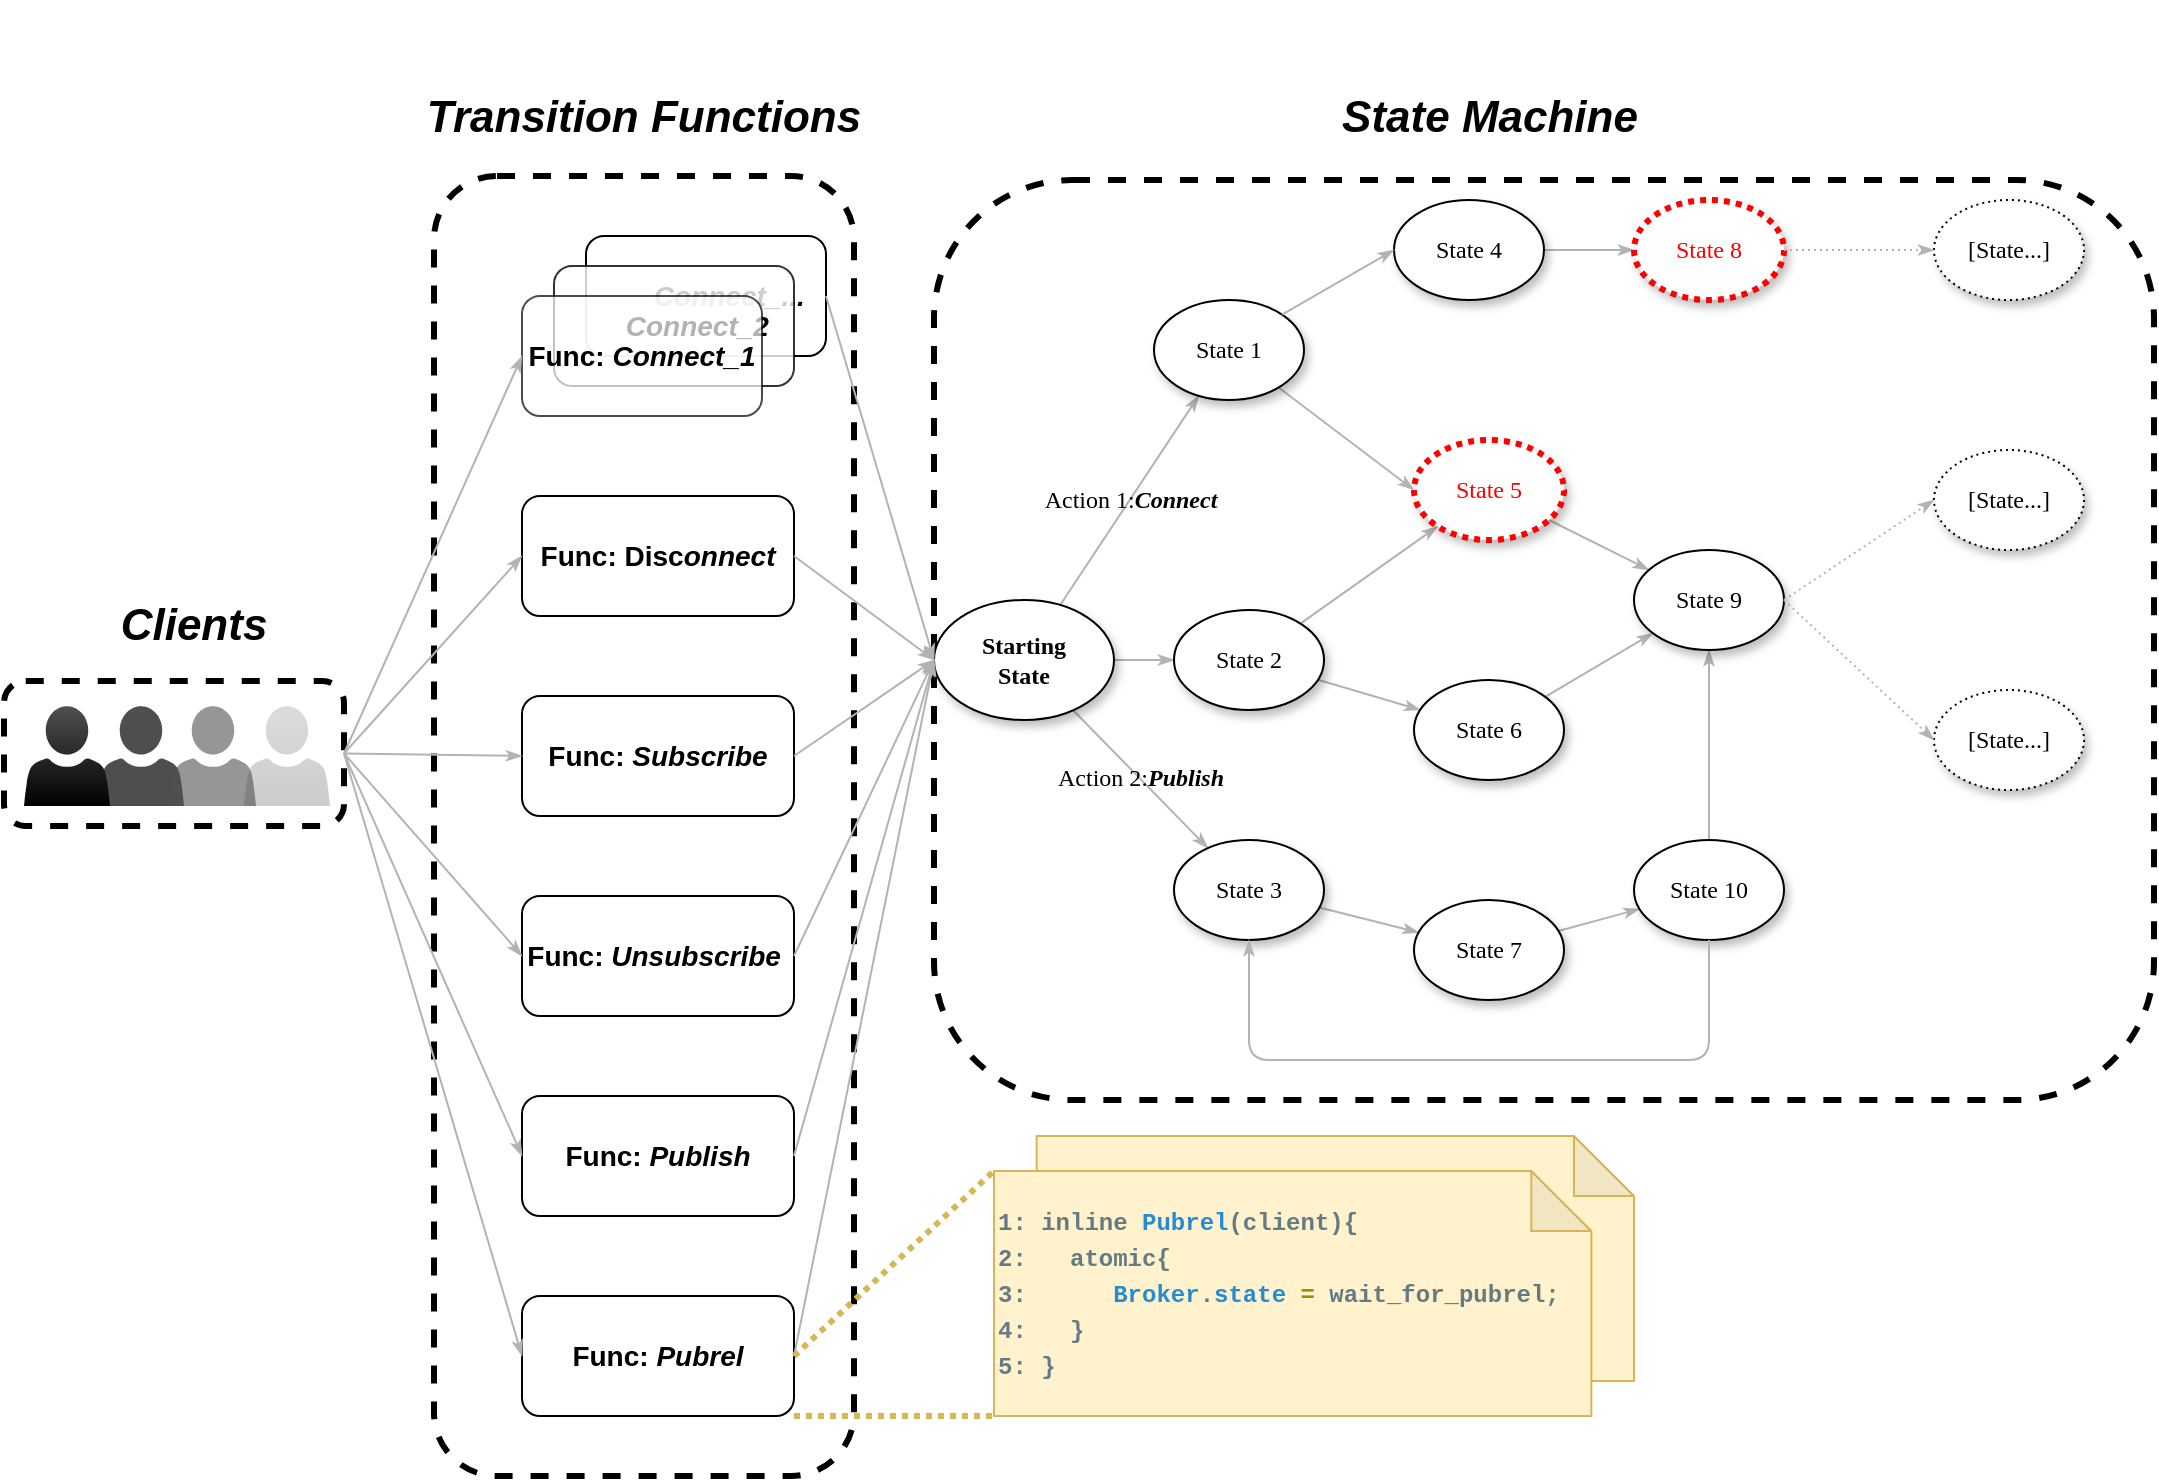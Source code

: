 <mxfile version="21.7.1" type="github" pages="2">
  <diagram name="Page-1" id="42789a77-a242-8287-6e28-9cd8cfd52e62">
    <mxGraphModel dx="2126" dy="1510" grid="1" gridSize="10" guides="1" tooltips="1" connect="1" arrows="1" fold="1" page="1" pageScale="1" pageWidth="1100" pageHeight="850" background="none" math="0" shadow="0">
      <root>
        <mxCell id="0" />
        <mxCell id="1" parent="0" />
        <mxCell id="5yp0IVQzEzsZSfgx40zR-7" value="" style="rounded=1;whiteSpace=wrap;html=1;dashed=1;strokeWidth=3;" parent="1" vertex="1">
          <mxGeometry x="120" y="30" width="210" height="650" as="geometry" />
        </mxCell>
        <mxCell id="Ygh0pSW_p-VZ_udlIR_--34" value="" style="rounded=1;whiteSpace=wrap;html=1;dashed=1;strokeWidth=3;" parent="1" vertex="1">
          <mxGeometry x="370" y="32" width="610" height="460" as="geometry" />
        </mxCell>
        <mxCell id="xETN83zMiKG2h7DDWfaS-4" value="Func: Disc&lt;i&gt;onnect&lt;/i&gt;" style="rounded=1;whiteSpace=wrap;html=1;fontStyle=1;fontSize=14;" parent="1" vertex="1">
          <mxGeometry x="164" y="190" width="136" height="60" as="geometry" />
        </mxCell>
        <mxCell id="xETN83zMiKG2h7DDWfaS-5" value="Func:&amp;nbsp;&lt;i&gt;Subscribe&lt;/i&gt;" style="rounded=1;whiteSpace=wrap;html=1;fontStyle=1;fontSize=14;" parent="1" vertex="1">
          <mxGeometry x="164" y="290" width="136" height="60" as="geometry" />
        </mxCell>
        <mxCell id="xETN83zMiKG2h7DDWfaS-6" value="Func:&amp;nbsp;&lt;i&gt;Unsubscribe&amp;nbsp;&lt;/i&gt;" style="rounded=1;whiteSpace=wrap;html=1;fontStyle=1;fontSize=14;" parent="1" vertex="1">
          <mxGeometry x="164" y="390" width="136" height="60" as="geometry" />
        </mxCell>
        <mxCell id="xETN83zMiKG2h7DDWfaS-7" value="Func: &lt;i&gt;Publish&lt;/i&gt;" style="rounded=1;whiteSpace=wrap;html=1;fontStyle=1;fontSize=14;" parent="1" vertex="1">
          <mxGeometry x="164" y="490" width="136" height="60" as="geometry" />
        </mxCell>
        <mxCell id="xETN83zMiKG2h7DDWfaS-8" value="Func:&amp;nbsp;&lt;i&gt;Pubrel&lt;/i&gt;" style="rounded=1;whiteSpace=wrap;html=1;fontStyle=1;fontSize=14;" parent="1" vertex="1">
          <mxGeometry x="164" y="590" width="136" height="60" as="geometry" />
        </mxCell>
        <mxCell id="xETN83zMiKG2h7DDWfaS-12" value="&lt;b style=&quot;font-size: 22px;&quot;&gt;&lt;font style=&quot;font-size: 22px;&quot;&gt;Clients&lt;/font&gt;&lt;/b&gt;" style="text;strokeColor=none;align=center;fillColor=none;html=1;verticalAlign=middle;whiteSpace=wrap;rounded=0;aspect=fixed;fontSize=22;fontStyle=2" parent="1" vertex="1">
          <mxGeometry x="-30" y="240" width="60" height="30" as="geometry" />
        </mxCell>
        <mxCell id="xETN83zMiKG2h7DDWfaS-16" value="" style="group" parent="1" vertex="1" connectable="0">
          <mxGeometry x="-85" y="295" width="170" height="70" as="geometry" />
        </mxCell>
        <mxCell id="xETN83zMiKG2h7DDWfaS-15" value="" style="rounded=1;whiteSpace=wrap;html=1;dashed=1;strokeWidth=3;" parent="xETN83zMiKG2h7DDWfaS-16" vertex="1">
          <mxGeometry x="-10" y="-12.5" width="170" height="72.5" as="geometry" />
        </mxCell>
        <mxCell id="xETN83zMiKG2h7DDWfaS-11" value="" style="sketch=0;pointerEvents=1;shadow=0;dashed=0;html=1;strokeColor=none;labelPosition=center;verticalLabelPosition=bottom;verticalAlign=top;align=center;fillColor=#505050;shape=mxgraph.mscae.intune.account_portal;opacity=20;gradientColor=default;" parent="xETN83zMiKG2h7DDWfaS-16" vertex="1">
          <mxGeometry x="110" width="43" height="50" as="geometry" />
        </mxCell>
        <mxCell id="xETN83zMiKG2h7DDWfaS-3" value="" style="sketch=0;pointerEvents=1;shadow=0;dashed=0;html=1;strokeColor=none;labelPosition=center;verticalLabelPosition=bottom;verticalAlign=top;align=center;fillColor=#030303;shape=mxgraph.mscae.intune.account_portal;opacity=70;gradientColor=none;" parent="xETN83zMiKG2h7DDWfaS-16" vertex="1">
          <mxGeometry x="37" width="43" height="50" as="geometry" />
        </mxCell>
        <mxCell id="xETN83zMiKG2h7DDWfaS-2" value="" style="sketch=0;pointerEvents=1;shadow=0;dashed=0;html=1;strokeColor=none;labelPosition=center;verticalLabelPosition=bottom;verticalAlign=top;align=center;fillColor=#505050;shape=mxgraph.mscae.intune.account_portal;gradientColor=default;" parent="xETN83zMiKG2h7DDWfaS-16" vertex="1">
          <mxGeometry width="43" height="50" as="geometry" />
        </mxCell>
        <mxCell id="xETN83zMiKG2h7DDWfaS-10" value="" style="sketch=0;pointerEvents=1;shadow=0;dashed=0;html=1;strokeColor=none;labelPosition=center;verticalLabelPosition=bottom;verticalAlign=top;align=center;fillColor=#505050;shape=mxgraph.mscae.intune.account_portal;opacity=60;gradientColor=none;" parent="xETN83zMiKG2h7DDWfaS-16" vertex="1">
          <mxGeometry x="73" width="43" height="50" as="geometry" />
        </mxCell>
        <mxCell id="xETN83zMiKG2h7DDWfaS-24" value="" style="group;fontStyle=1;fontSize=14;" parent="1" vertex="1" connectable="0">
          <mxGeometry x="164" y="60" width="152" height="90" as="geometry" />
        </mxCell>
        <mxCell id="xETN83zMiKG2h7DDWfaS-20" value="&lt;i&gt;&amp;nbsp; &amp;nbsp; &amp;nbsp; Connect_...&lt;/i&gt;" style="rounded=1;whiteSpace=wrap;html=1;fontStyle=1;fontSize=14;" parent="xETN83zMiKG2h7DDWfaS-24" vertex="1">
          <mxGeometry x="32" width="120" height="60" as="geometry" />
        </mxCell>
        <mxCell id="xETN83zMiKG2h7DDWfaS-19" value="&lt;i&gt;&amp;nbsp; &amp;nbsp; &amp;nbsp; Connect_2&lt;/i&gt;" style="rounded=1;whiteSpace=wrap;html=1;opacity=80;fontStyle=1;fontSize=14;" parent="xETN83zMiKG2h7DDWfaS-24" vertex="1">
          <mxGeometry x="16" y="15" width="120" height="60" as="geometry" />
        </mxCell>
        <mxCell id="xETN83zMiKG2h7DDWfaS-1" value="Func: &lt;i&gt;Connect_1&lt;/i&gt;" style="rounded=1;whiteSpace=wrap;html=1;opacity=70;fontStyle=1;fontSize=14;" parent="xETN83zMiKG2h7DDWfaS-24" vertex="1">
          <mxGeometry y="30" width="120" height="60" as="geometry" />
        </mxCell>
        <mxCell id="Qss3d2yj_IPICVlPv0A1-1" value="" style="edgeStyle=none;rounded=1;html=1;labelBackgroundColor=none;startArrow=none;startFill=0;startSize=5;endArrow=classicThin;endFill=1;endSize=5;jettySize=auto;orthogonalLoop=1;strokeColor=#B3B3B3;strokeWidth=1;fontFamily=Verdana;fontSize=12;exitX=1;exitY=0.5;exitDx=0;exitDy=0;entryX=0;entryY=0.5;entryDx=0;entryDy=0;" parent="1" source="xETN83zMiKG2h7DDWfaS-15" target="xETN83zMiKG2h7DDWfaS-1" edge="1">
          <mxGeometry relative="1" as="geometry">
            <mxPoint x="73" y="434" as="sourcePoint" />
            <mxPoint x="-105" y="510" as="targetPoint" />
          </mxGeometry>
        </mxCell>
        <mxCell id="Qss3d2yj_IPICVlPv0A1-2" value="" style="edgeStyle=none;rounded=1;html=1;labelBackgroundColor=none;startArrow=none;startFill=0;startSize=5;endArrow=classicThin;endFill=1;endSize=5;jettySize=auto;orthogonalLoop=1;strokeColor=#B3B3B3;strokeWidth=1;fontFamily=Verdana;fontSize=12;entryX=0;entryY=0.5;entryDx=0;entryDy=0;exitX=1;exitY=0.5;exitDx=0;exitDy=0;" parent="1" source="xETN83zMiKG2h7DDWfaS-15" target="xETN83zMiKG2h7DDWfaS-4" edge="1">
          <mxGeometry relative="1" as="geometry">
            <mxPoint x="10" y="320" as="sourcePoint" />
            <mxPoint x="174" y="130" as="targetPoint" />
          </mxGeometry>
        </mxCell>
        <mxCell id="Qss3d2yj_IPICVlPv0A1-3" value="" style="edgeStyle=none;rounded=1;html=1;labelBackgroundColor=none;startArrow=none;startFill=0;startSize=5;endArrow=classicThin;endFill=1;endSize=5;jettySize=auto;orthogonalLoop=1;strokeColor=#B3B3B3;strokeWidth=1;fontFamily=Verdana;fontSize=12;entryX=0;entryY=0.5;entryDx=0;entryDy=0;exitX=1;exitY=0.5;exitDx=0;exitDy=0;" parent="1" source="xETN83zMiKG2h7DDWfaS-15" target="xETN83zMiKG2h7DDWfaS-5" edge="1">
          <mxGeometry relative="1" as="geometry">
            <mxPoint x="10" y="320" as="sourcePoint" />
            <mxPoint x="174" y="230" as="targetPoint" />
          </mxGeometry>
        </mxCell>
        <mxCell id="Qss3d2yj_IPICVlPv0A1-4" value="" style="edgeStyle=none;rounded=1;html=1;labelBackgroundColor=none;startArrow=none;startFill=0;startSize=5;endArrow=classicThin;endFill=1;endSize=5;jettySize=auto;orthogonalLoop=1;strokeColor=#B3B3B3;strokeWidth=1;fontFamily=Verdana;fontSize=12;entryX=0;entryY=0.5;entryDx=0;entryDy=0;exitX=1;exitY=0.5;exitDx=0;exitDy=0;" parent="1" source="xETN83zMiKG2h7DDWfaS-15" target="xETN83zMiKG2h7DDWfaS-6" edge="1">
          <mxGeometry relative="1" as="geometry">
            <mxPoint y="320" as="sourcePoint" />
            <mxPoint x="174" y="330" as="targetPoint" />
          </mxGeometry>
        </mxCell>
        <mxCell id="Qss3d2yj_IPICVlPv0A1-5" value="" style="edgeStyle=none;rounded=1;html=1;labelBackgroundColor=none;startArrow=none;startFill=0;startSize=5;endArrow=classicThin;endFill=1;endSize=5;jettySize=auto;orthogonalLoop=1;strokeColor=#B3B3B3;strokeWidth=1;fontFamily=Verdana;fontSize=12;entryX=0;entryY=0.5;entryDx=0;entryDy=0;exitX=1;exitY=0.5;exitDx=0;exitDy=0;" parent="1" source="xETN83zMiKG2h7DDWfaS-15" target="xETN83zMiKG2h7DDWfaS-7" edge="1">
          <mxGeometry relative="1" as="geometry">
            <mxPoint x="20" y="330" as="sourcePoint" />
            <mxPoint x="174" y="430" as="targetPoint" />
          </mxGeometry>
        </mxCell>
        <mxCell id="Qss3d2yj_IPICVlPv0A1-6" value="" style="edgeStyle=none;rounded=1;html=1;labelBackgroundColor=none;startArrow=none;startFill=0;startSize=5;endArrow=classicThin;endFill=1;endSize=5;jettySize=auto;orthogonalLoop=1;strokeColor=#B3B3B3;strokeWidth=1;fontFamily=Verdana;fontSize=12;entryX=0;entryY=0.5;entryDx=0;entryDy=0;exitX=1;exitY=0.5;exitDx=0;exitDy=0;" parent="1" source="xETN83zMiKG2h7DDWfaS-15" target="xETN83zMiKG2h7DDWfaS-8" edge="1">
          <mxGeometry relative="1" as="geometry">
            <mxPoint y="320" as="sourcePoint" />
            <mxPoint x="174" y="530" as="targetPoint" />
          </mxGeometry>
        </mxCell>
        <mxCell id="Ygh0pSW_p-VZ_udlIR_--1" style="edgeStyle=none;rounded=1;html=1;labelBackgroundColor=none;startArrow=none;startFill=0;startSize=5;endArrow=classicThin;endFill=1;endSize=5;jettySize=auto;orthogonalLoop=1;strokeColor=#B3B3B3;strokeWidth=1;fontFamily=Verdana;fontSize=12" parent="1" source="Ygh0pSW_p-VZ_udlIR_--4" target="Ygh0pSW_p-VZ_udlIR_--7" edge="1">
          <mxGeometry relative="1" as="geometry" />
        </mxCell>
        <mxCell id="Ygh0pSW_p-VZ_udlIR_--2" value="Action 1:&lt;b&gt;&lt;i&gt;Connect&lt;/i&gt;&lt;/b&gt;" style="edgeStyle=none;rounded=1;html=1;labelBackgroundColor=none;startArrow=none;startFill=0;startSize=5;endArrow=classicThin;endFill=1;endSize=5;jettySize=auto;orthogonalLoop=1;strokeColor=#B3B3B3;strokeWidth=1;fontFamily=Verdana;fontSize=12" parent="1" source="Ygh0pSW_p-VZ_udlIR_--4" target="Ygh0pSW_p-VZ_udlIR_--20" edge="1">
          <mxGeometry x="0.004" relative="1" as="geometry">
            <mxPoint as="offset" />
          </mxGeometry>
        </mxCell>
        <mxCell id="Ygh0pSW_p-VZ_udlIR_--3" value="Action 2:&lt;b&gt;&lt;i&gt;Publish&lt;/i&gt;&lt;/b&gt;" style="edgeStyle=none;rounded=1;html=1;labelBackgroundColor=none;startArrow=none;startFill=0;startSize=5;endArrow=classicThin;endFill=1;endSize=5;jettySize=auto;orthogonalLoop=1;strokeColor=#B3B3B3;strokeWidth=1;fontFamily=Verdana;fontSize=12" parent="1" source="Ygh0pSW_p-VZ_udlIR_--4" target="Ygh0pSW_p-VZ_udlIR_--9" edge="1">
          <mxGeometry relative="1" as="geometry" />
        </mxCell>
        <mxCell id="Ygh0pSW_p-VZ_udlIR_--4" value="&lt;b&gt;Starting&lt;br&gt;State&lt;/b&gt;" style="ellipse;whiteSpace=wrap;html=1;rounded=0;shadow=1;comic=0;labelBackgroundColor=none;strokeWidth=1;fontFamily=Verdana;fontSize=12;align=center;" parent="1" vertex="1">
          <mxGeometry x="370" y="242" width="90" height="60" as="geometry" />
        </mxCell>
        <mxCell id="Ygh0pSW_p-VZ_udlIR_--5" value="" style="edgeStyle=none;rounded=1;html=1;labelBackgroundColor=none;startArrow=none;startFill=0;startSize=5;endArrow=classicThin;endFill=1;endSize=5;jettySize=auto;orthogonalLoop=1;strokeColor=#B3B3B3;strokeWidth=1;fontFamily=Verdana;fontSize=12" parent="1" source="Ygh0pSW_p-VZ_udlIR_--7" target="Ygh0pSW_p-VZ_udlIR_--17" edge="1">
          <mxGeometry relative="1" as="geometry" />
        </mxCell>
        <mxCell id="Ygh0pSW_p-VZ_udlIR_--6" value="" style="edgeStyle=none;rounded=1;html=1;labelBackgroundColor=none;startArrow=none;startFill=0;startSize=5;endArrow=classicThin;endFill=1;endSize=5;jettySize=auto;orthogonalLoop=1;strokeColor=#B3B3B3;strokeWidth=1;fontFamily=Verdana;fontSize=12" parent="1" source="Ygh0pSW_p-VZ_udlIR_--7" target="Ygh0pSW_p-VZ_udlIR_--15" edge="1">
          <mxGeometry relative="1" as="geometry" />
        </mxCell>
        <mxCell id="Ygh0pSW_p-VZ_udlIR_--7" value="&lt;span&gt;State 2&lt;/span&gt;" style="ellipse;whiteSpace=wrap;html=1;rounded=0;shadow=1;comic=0;labelBackgroundColor=none;strokeWidth=1;fontFamily=Verdana;fontSize=12;align=center;" parent="1" vertex="1">
          <mxGeometry x="490" y="247" width="75" height="50" as="geometry" />
        </mxCell>
        <mxCell id="Ygh0pSW_p-VZ_udlIR_--8" value="" style="edgeStyle=none;rounded=1;html=1;labelBackgroundColor=none;startArrow=none;startFill=0;startSize=5;endArrow=classicThin;endFill=1;endSize=5;jettySize=auto;orthogonalLoop=1;strokeColor=#B3B3B3;strokeWidth=1;fontFamily=Verdana;fontSize=12" parent="1" source="Ygh0pSW_p-VZ_udlIR_--9" target="Ygh0pSW_p-VZ_udlIR_--11" edge="1">
          <mxGeometry relative="1" as="geometry" />
        </mxCell>
        <mxCell id="Ygh0pSW_p-VZ_udlIR_--9" value="&lt;span&gt;State 3&lt;/span&gt;" style="ellipse;whiteSpace=wrap;html=1;rounded=0;shadow=1;comic=0;labelBackgroundColor=none;strokeWidth=1;fontFamily=Verdana;fontSize=12;align=center;" parent="1" vertex="1">
          <mxGeometry x="490" y="362" width="75" height="50" as="geometry" />
        </mxCell>
        <mxCell id="Ygh0pSW_p-VZ_udlIR_--10" value="" style="edgeStyle=none;rounded=1;html=1;labelBackgroundColor=none;startArrow=none;startFill=0;startSize=5;endArrow=classicThin;endFill=1;endSize=5;jettySize=auto;orthogonalLoop=1;strokeColor=#B3B3B3;strokeWidth=1;fontFamily=Verdana;fontSize=12" parent="1" source="Ygh0pSW_p-VZ_udlIR_--11" target="Ygh0pSW_p-VZ_udlIR_--13" edge="1">
          <mxGeometry relative="1" as="geometry" />
        </mxCell>
        <mxCell id="Ygh0pSW_p-VZ_udlIR_--11" value="&lt;span&gt;State 7&lt;/span&gt;" style="ellipse;whiteSpace=wrap;html=1;rounded=0;shadow=1;comic=0;labelBackgroundColor=none;strokeWidth=1;fontFamily=Verdana;fontSize=12;align=center;" parent="1" vertex="1">
          <mxGeometry x="610" y="392" width="75" height="50" as="geometry" />
        </mxCell>
        <mxCell id="Ygh0pSW_p-VZ_udlIR_--12" value="" style="edgeStyle=none;rounded=1;html=1;labelBackgroundColor=none;startArrow=none;startFill=0;startSize=5;endArrow=classicThin;endFill=1;endSize=5;jettySize=auto;orthogonalLoop=1;strokeColor=#B3B3B3;strokeWidth=1;fontFamily=Verdana;fontSize=12" parent="1" source="Ygh0pSW_p-VZ_udlIR_--13" target="Ygh0pSW_p-VZ_udlIR_--18" edge="1">
          <mxGeometry relative="1" as="geometry" />
        </mxCell>
        <mxCell id="Ygh0pSW_p-VZ_udlIR_--13" value="&lt;span&gt;State 10&lt;/span&gt;" style="ellipse;whiteSpace=wrap;html=1;rounded=0;shadow=1;comic=0;labelBackgroundColor=none;strokeWidth=1;fontFamily=Verdana;fontSize=12;align=center;" parent="1" vertex="1">
          <mxGeometry x="720" y="362" width="75" height="50" as="geometry" />
        </mxCell>
        <mxCell id="Ygh0pSW_p-VZ_udlIR_--14" value="" style="edgeStyle=none;rounded=1;html=1;labelBackgroundColor=none;startArrow=none;startFill=0;startSize=5;endArrow=classicThin;endFill=1;endSize=5;jettySize=auto;orthogonalLoop=1;strokeColor=#B3B3B3;strokeWidth=1;fontFamily=Verdana;fontSize=12" parent="1" source="Ygh0pSW_p-VZ_udlIR_--15" target="Ygh0pSW_p-VZ_udlIR_--18" edge="1">
          <mxGeometry relative="1" as="geometry" />
        </mxCell>
        <mxCell id="Ygh0pSW_p-VZ_udlIR_--15" value="&lt;span&gt;State 6&lt;/span&gt;" style="ellipse;whiteSpace=wrap;html=1;rounded=0;shadow=1;comic=0;labelBackgroundColor=none;strokeWidth=1;fontFamily=Verdana;fontSize=12;align=center;" parent="1" vertex="1">
          <mxGeometry x="610" y="282" width="75" height="50" as="geometry" />
        </mxCell>
        <mxCell id="Ygh0pSW_p-VZ_udlIR_--16" value="" style="edgeStyle=none;rounded=1;html=1;labelBackgroundColor=none;startArrow=none;startFill=0;startSize=5;endArrow=classicThin;endFill=1;endSize=5;jettySize=auto;orthogonalLoop=1;strokeColor=#B3B3B3;strokeWidth=1;fontFamily=Verdana;fontSize=12" parent="1" source="Ygh0pSW_p-VZ_udlIR_--17" target="Ygh0pSW_p-VZ_udlIR_--18" edge="1">
          <mxGeometry relative="1" as="geometry" />
        </mxCell>
        <mxCell id="Ygh0pSW_p-VZ_udlIR_--17" value="&lt;span&gt;&lt;font color=&quot;#ff0000&quot;&gt;State 5&lt;/font&gt;&lt;/span&gt;" style="ellipse;whiteSpace=wrap;html=1;rounded=0;shadow=1;comic=0;labelBackgroundColor=none;strokeWidth=3;fontFamily=Verdana;fontSize=12;align=center;dashed=1;dashPattern=1 1;strokeColor=#FF0000;" parent="1" vertex="1">
          <mxGeometry x="610" y="162" width="75" height="50" as="geometry" />
        </mxCell>
        <mxCell id="Ygh0pSW_p-VZ_udlIR_--18" value="State 9" style="ellipse;whiteSpace=wrap;html=1;rounded=0;shadow=1;comic=0;labelBackgroundColor=none;strokeWidth=1;fontFamily=Verdana;fontSize=12;align=center;" parent="1" vertex="1">
          <mxGeometry x="720" y="217" width="75" height="50" as="geometry" />
        </mxCell>
        <mxCell id="Ygh0pSW_p-VZ_udlIR_--19" value="" style="edgeStyle=none;rounded=1;html=1;labelBackgroundColor=none;startArrow=none;startFill=0;startSize=5;endArrow=classicThin;endFill=1;endSize=5;jettySize=auto;orthogonalLoop=1;strokeColor=#B3B3B3;strokeWidth=1;fontFamily=Verdana;fontSize=12;entryX=0;entryY=0.5;entryDx=0;entryDy=0;" parent="1" source="Ygh0pSW_p-VZ_udlIR_--20" target="Ygh0pSW_p-VZ_udlIR_--17" edge="1">
          <mxGeometry relative="1" as="geometry" />
        </mxCell>
        <mxCell id="Ygh0pSW_p-VZ_udlIR_--20" value="State 1" style="ellipse;whiteSpace=wrap;html=1;rounded=0;shadow=1;comic=0;labelBackgroundColor=none;strokeWidth=1;fontFamily=Verdana;fontSize=12;align=center;" parent="1" vertex="1">
          <mxGeometry x="480" y="92" width="75" height="50" as="geometry" />
        </mxCell>
        <mxCell id="Ygh0pSW_p-VZ_udlIR_--21" value="" style="edgeStyle=none;rounded=1;html=1;labelBackgroundColor=none;startArrow=none;startFill=0;startSize=5;endArrow=classicThin;endFill=1;endSize=5;jettySize=auto;orthogonalLoop=1;strokeColor=#B3B3B3;strokeWidth=1;fontFamily=Verdana;fontSize=12" parent="1" source="Ygh0pSW_p-VZ_udlIR_--22" target="Ygh0pSW_p-VZ_udlIR_--23" edge="1">
          <mxGeometry relative="1" as="geometry" />
        </mxCell>
        <mxCell id="Ygh0pSW_p-VZ_udlIR_--22" value="&lt;span&gt;State 4&lt;/span&gt;" style="ellipse;whiteSpace=wrap;html=1;rounded=0;shadow=1;comic=0;labelBackgroundColor=none;strokeWidth=1;fontFamily=Verdana;fontSize=12;align=center;" parent="1" vertex="1">
          <mxGeometry x="600" y="42" width="75" height="50" as="geometry" />
        </mxCell>
        <mxCell id="Ygh0pSW_p-VZ_udlIR_--23" value="&lt;span&gt;&lt;font color=&quot;#ff0000&quot;&gt;State 8&lt;/font&gt;&lt;/span&gt;" style="ellipse;whiteSpace=wrap;html=1;rounded=0;shadow=1;comic=0;labelBackgroundColor=none;strokeWidth=3;fontFamily=Verdana;fontSize=12;align=center;dashed=1;dashPattern=1 1;strokeColor=#FF0000;" parent="1" vertex="1">
          <mxGeometry x="720" y="42" width="75" height="50" as="geometry" />
        </mxCell>
        <mxCell id="Ygh0pSW_p-VZ_udlIR_--24" value="" style="edgeStyle=none;rounded=1;html=1;labelBackgroundColor=none;startArrow=none;startFill=0;startSize=5;endArrow=classicThin;endFill=1;endSize=5;jettySize=auto;orthogonalLoop=1;strokeColor=#B3B3B3;strokeWidth=1;fontFamily=Verdana;fontSize=12;entryX=0;entryY=0.5;entryDx=0;entryDy=0;exitX=1;exitY=0;exitDx=0;exitDy=0;" parent="1" source="Ygh0pSW_p-VZ_udlIR_--20" target="Ygh0pSW_p-VZ_udlIR_--22" edge="1">
          <mxGeometry relative="1" as="geometry">
            <mxPoint x="588" y="181" as="sourcePoint" />
            <mxPoint x="690" y="227" as="targetPoint" />
          </mxGeometry>
        </mxCell>
        <mxCell id="Ygh0pSW_p-VZ_udlIR_--26" value="&lt;span&gt;[State...]&lt;/span&gt;" style="ellipse;whiteSpace=wrap;html=1;rounded=0;shadow=1;comic=0;labelBackgroundColor=none;strokeWidth=1;fontFamily=Verdana;fontSize=12;align=center;dashed=1;dashPattern=1 2;" parent="1" vertex="1">
          <mxGeometry x="870" y="42" width="75" height="50" as="geometry" />
        </mxCell>
        <mxCell id="Ygh0pSW_p-VZ_udlIR_--27" value="" style="edgeStyle=none;rounded=1;html=1;labelBackgroundColor=none;startArrow=none;startFill=0;startSize=5;endArrow=classicThin;endFill=1;endSize=5;jettySize=auto;orthogonalLoop=1;strokeColor=#B3B3B3;strokeWidth=1;fontFamily=Verdana;fontSize=12;exitX=1;exitY=0.5;exitDx=0;exitDy=0;entryX=0;entryY=0.5;entryDx=0;entryDy=0;dashed=1;dashPattern=1 2;" parent="1" source="Ygh0pSW_p-VZ_udlIR_--23" target="Ygh0pSW_p-VZ_udlIR_--26" edge="1">
          <mxGeometry relative="1" as="geometry">
            <mxPoint x="765" y="97" as="sourcePoint" />
            <mxPoint x="840" y="97" as="targetPoint" />
          </mxGeometry>
        </mxCell>
        <mxCell id="Ygh0pSW_p-VZ_udlIR_--28" value="" style="edgeStyle=none;rounded=1;html=1;labelBackgroundColor=none;startArrow=none;startFill=0;startSize=5;endArrow=classicThin;endFill=1;endSize=5;jettySize=auto;orthogonalLoop=1;strokeColor=#B3B3B3;strokeWidth=1;fontFamily=Verdana;fontSize=14;exitX=1;exitY=0.5;exitDx=0;exitDy=0;entryX=0;entryY=0.5;entryDx=0;entryDy=0;" parent="1" source="xETN83zMiKG2h7DDWfaS-20" target="Ygh0pSW_p-VZ_udlIR_--4" edge="1">
          <mxGeometry relative="1" as="geometry">
            <mxPoint x="20" y="329" as="sourcePoint" />
            <mxPoint x="174" y="130" as="targetPoint" />
          </mxGeometry>
        </mxCell>
        <mxCell id="Ygh0pSW_p-VZ_udlIR_--29" value="" style="edgeStyle=none;rounded=1;html=1;labelBackgroundColor=none;startArrow=none;startFill=0;startSize=5;endArrow=classicThin;endFill=1;endSize=5;jettySize=auto;orthogonalLoop=1;strokeColor=#B3B3B3;strokeWidth=1;fontFamily=Verdana;fontSize=14;entryX=0;entryY=0.5;entryDx=0;entryDy=0;exitX=1;exitY=0.5;exitDx=0;exitDy=0;" parent="1" source="xETN83zMiKG2h7DDWfaS-4" target="Ygh0pSW_p-VZ_udlIR_--4" edge="1">
          <mxGeometry relative="1" as="geometry">
            <mxPoint x="20" y="330" as="sourcePoint" />
            <mxPoint x="174" y="230" as="targetPoint" />
          </mxGeometry>
        </mxCell>
        <mxCell id="Ygh0pSW_p-VZ_udlIR_--30" value="" style="edgeStyle=none;rounded=1;html=1;labelBackgroundColor=none;startArrow=none;startFill=0;startSize=5;endArrow=classicThin;endFill=1;endSize=5;jettySize=auto;orthogonalLoop=1;strokeColor=#B3B3B3;strokeWidth=1;fontFamily=Verdana;fontSize=14;exitX=1;exitY=0.5;exitDx=0;exitDy=0;entryX=0;entryY=0.5;entryDx=0;entryDy=0;" parent="1" source="xETN83zMiKG2h7DDWfaS-5" target="Ygh0pSW_p-VZ_udlIR_--4" edge="1">
          <mxGeometry relative="1" as="geometry">
            <mxPoint x="294" y="230" as="sourcePoint" />
            <mxPoint x="380" y="360" as="targetPoint" />
          </mxGeometry>
        </mxCell>
        <mxCell id="Ygh0pSW_p-VZ_udlIR_--31" value="" style="edgeStyle=none;rounded=1;html=1;labelBackgroundColor=none;startArrow=none;startFill=0;startSize=5;endArrow=classicThin;endFill=1;endSize=5;jettySize=auto;orthogonalLoop=1;strokeColor=#B3B3B3;strokeWidth=1;fontFamily=Verdana;fontSize=14;exitX=1;exitY=0.5;exitDx=0;exitDy=0;entryX=0;entryY=0.5;entryDx=0;entryDy=0;" parent="1" source="xETN83zMiKG2h7DDWfaS-6" target="Ygh0pSW_p-VZ_udlIR_--4" edge="1">
          <mxGeometry relative="1" as="geometry">
            <mxPoint x="294" y="330" as="sourcePoint" />
            <mxPoint x="380" y="360" as="targetPoint" />
          </mxGeometry>
        </mxCell>
        <mxCell id="Ygh0pSW_p-VZ_udlIR_--32" value="" style="edgeStyle=none;rounded=1;html=1;labelBackgroundColor=none;startArrow=none;startFill=0;startSize=5;endArrow=classicThin;endFill=1;endSize=5;jettySize=auto;orthogonalLoop=1;strokeColor=#B3B3B3;strokeWidth=1;fontFamily=Verdana;fontSize=14;exitX=1;exitY=0.5;exitDx=0;exitDy=0;entryX=0;entryY=0.5;entryDx=0;entryDy=0;" parent="1" source="xETN83zMiKG2h7DDWfaS-7" target="Ygh0pSW_p-VZ_udlIR_--4" edge="1">
          <mxGeometry relative="1" as="geometry">
            <mxPoint x="304" y="340" as="sourcePoint" />
            <mxPoint x="400" y="380" as="targetPoint" />
          </mxGeometry>
        </mxCell>
        <mxCell id="Ygh0pSW_p-VZ_udlIR_--33" value="" style="edgeStyle=none;rounded=1;html=1;labelBackgroundColor=none;startArrow=none;startFill=0;startSize=5;endArrow=classicThin;endFill=1;endSize=5;jettySize=auto;orthogonalLoop=1;strokeColor=#B3B3B3;strokeWidth=1;fontFamily=Verdana;fontSize=14;exitX=1;exitY=0.5;exitDx=0;exitDy=0;entryX=0;entryY=0.5;entryDx=0;entryDy=0;" parent="1" source="xETN83zMiKG2h7DDWfaS-8" target="Ygh0pSW_p-VZ_udlIR_--4" edge="1">
          <mxGeometry relative="1" as="geometry">
            <mxPoint x="314" y="350" as="sourcePoint" />
            <mxPoint x="410" y="390" as="targetPoint" />
          </mxGeometry>
        </mxCell>
        <mxCell id="5yp0IVQzEzsZSfgx40zR-2" value="" style="edgeStyle=orthogonalEdgeStyle;rounded=1;html=1;labelBackgroundColor=none;startArrow=none;startFill=0;startSize=5;endArrow=classicThin;endFill=1;endSize=5;jettySize=auto;orthogonalLoop=1;strokeColor=#B3B3B3;strokeWidth=1;fontFamily=Verdana;fontSize=12;exitX=0.5;exitY=1;exitDx=0;exitDy=0;entryX=0.5;entryY=1;entryDx=0;entryDy=0;" parent="1" source="Ygh0pSW_p-VZ_udlIR_--13" target="Ygh0pSW_p-VZ_udlIR_--9" edge="1">
          <mxGeometry relative="1" as="geometry">
            <mxPoint x="695" y="424" as="sourcePoint" />
            <mxPoint x="840" y="410" as="targetPoint" />
            <Array as="points">
              <mxPoint x="758" y="472" />
              <mxPoint x="528" y="472" />
            </Array>
          </mxGeometry>
        </mxCell>
        <mxCell id="5yp0IVQzEzsZSfgx40zR-3" value="&lt;span&gt;[State...]&lt;/span&gt;" style="ellipse;whiteSpace=wrap;html=1;rounded=0;shadow=1;comic=0;labelBackgroundColor=none;strokeWidth=1;fontFamily=Verdana;fontSize=12;align=center;dashed=1;dashPattern=1 2;" parent="1" vertex="1">
          <mxGeometry x="870" y="167" width="75" height="50" as="geometry" />
        </mxCell>
        <mxCell id="5yp0IVQzEzsZSfgx40zR-4" value="" style="edgeStyle=none;rounded=1;html=1;labelBackgroundColor=none;startArrow=none;startFill=0;startSize=5;endArrow=classicThin;endFill=1;endSize=5;jettySize=auto;orthogonalLoop=1;strokeColor=#B3B3B3;strokeWidth=1;fontFamily=Verdana;fontSize=12;exitX=1;exitY=0.5;exitDx=0;exitDy=0;entryX=0;entryY=0.5;entryDx=0;entryDy=0;dashed=1;dashPattern=1 2;" parent="1" source="Ygh0pSW_p-VZ_udlIR_--18" target="5yp0IVQzEzsZSfgx40zR-3" edge="1">
          <mxGeometry relative="1" as="geometry">
            <mxPoint x="795" y="192" as="sourcePoint" />
            <mxPoint x="840" y="222" as="targetPoint" />
          </mxGeometry>
        </mxCell>
        <mxCell id="5yp0IVQzEzsZSfgx40zR-5" value="&lt;span&gt;[State...]&lt;/span&gt;" style="ellipse;whiteSpace=wrap;html=1;rounded=0;shadow=1;comic=0;labelBackgroundColor=none;strokeWidth=1;fontFamily=Verdana;fontSize=12;align=center;dashed=1;dashPattern=1 2;" parent="1" vertex="1">
          <mxGeometry x="870" y="287" width="75" height="50" as="geometry" />
        </mxCell>
        <mxCell id="5yp0IVQzEzsZSfgx40zR-6" value="" style="edgeStyle=none;rounded=1;html=1;labelBackgroundColor=none;startArrow=none;startFill=0;startSize=5;endArrow=classicThin;endFill=1;endSize=5;jettySize=auto;orthogonalLoop=1;strokeColor=#B3B3B3;strokeWidth=1;fontFamily=Verdana;fontSize=12;exitX=1;exitY=0.5;exitDx=0;exitDy=0;entryX=0;entryY=0.5;entryDx=0;entryDy=0;dashed=1;dashPattern=1 2;" parent="1" source="Ygh0pSW_p-VZ_udlIR_--18" target="5yp0IVQzEzsZSfgx40zR-5" edge="1">
          <mxGeometry relative="1" as="geometry">
            <mxPoint x="795" y="362" as="sourcePoint" />
            <mxPoint x="840" y="342" as="targetPoint" />
          </mxGeometry>
        </mxCell>
        <mxCell id="5yp0IVQzEzsZSfgx40zR-10" value="&lt;b style=&quot;font-size: 22px;&quot;&gt;&lt;font style=&quot;font-size: 22px;&quot;&gt;&lt;i&gt;Transition Functions&lt;/i&gt;&lt;/font&gt;&lt;/b&gt;" style="text;strokeColor=none;align=center;fillColor=none;html=1;verticalAlign=middle;whiteSpace=wrap;rounded=0;aspect=fixed;fontSize=22;" parent="1" vertex="1">
          <mxGeometry x="107" y="-58" width="236" height="118" as="geometry" />
        </mxCell>
        <mxCell id="5yp0IVQzEzsZSfgx40zR-11" value="&lt;b&gt;&lt;i&gt;State Machine&lt;/i&gt;&lt;/b&gt;" style="text;strokeColor=none;align=center;fillColor=none;html=1;verticalAlign=middle;whiteSpace=wrap;rounded=0;aspect=fixed;fontSize=22;" parent="1" vertex="1">
          <mxGeometry x="529.5" y="-58" width="236" height="118" as="geometry" />
        </mxCell>
        <mxCell id="OioYx7xJbFki167juboQ-1" value="" style="group" vertex="1" connectable="0" parent="1">
          <mxGeometry x="400" y="510" width="320" height="140" as="geometry" />
        </mxCell>
        <mxCell id="UeKCj93NM6-tvWRiMEXb-7" value="" style="shape=note;whiteSpace=wrap;html=1;backgroundOutline=1;darkOpacity=0.05;fillColor=#fff2cc;strokeColor=#d6b656;" parent="OioYx7xJbFki167juboQ-1" vertex="1">
          <mxGeometry x="21.333" width="298.667" height="122.5" as="geometry" />
        </mxCell>
        <mxCell id="UeKCj93NM6-tvWRiMEXb-6" value="&lt;div style=&quot;font-family: Menlo, Monaco, &amp;quot;Courier New&amp;quot;, monospace; font-weight: bold; line-height: 18px;&quot;&gt;&lt;div style=&quot;color: rgb(101, 123, 131);&quot;&gt;1: inline &lt;span style=&quot;color: rgb(38, 139, 210);&quot;&gt;Pubrel&lt;/span&gt;(client){&lt;/div&gt;&lt;div style=&quot;color: rgb(101, 123, 131);&quot;&gt;&lt;span style=&quot;background-color: initial;&quot;&gt;2:&amp;nbsp; &amp;nbsp;atomic{&lt;/span&gt;&lt;/div&gt;&lt;div style=&quot;&quot;&gt;&lt;span style=&quot;background-color: initial;&quot;&gt;&lt;font color=&quot;#657b83&quot;&gt;3:&lt;span style=&quot;white-space: pre;&quot;&gt;&#x9;&lt;/span&gt;&lt;/font&gt;&lt;/span&gt;&lt;span style=&quot;color: rgb(38, 139, 210); background-color: initial;&quot;&gt;Broker&lt;/span&gt;&lt;span style=&quot;color: rgb(101, 123, 131); background-color: initial;&quot;&gt;.&lt;/span&gt;&lt;span style=&quot;color: rgb(38, 139, 210); background-color: initial;&quot;&gt;state&lt;/span&gt;&lt;span style=&quot;color: rgb(101, 123, 131); background-color: initial;&quot;&gt; &lt;/span&gt;&lt;span style=&quot;color: rgb(133, 153, 0); background-color: initial;&quot;&gt;=&amp;nbsp;&lt;/span&gt;&lt;span style=&quot;color: rgb(101, 123, 131); background-color: initial;&quot;&gt;wait_for_pubrel;&lt;/span&gt;&lt;/div&gt;&lt;div style=&quot;&quot;&gt;&lt;span style=&quot;color: rgb(101, 123, 131); background-color: initial;&quot;&gt;4:&amp;nbsp; &amp;nbsp;}&lt;/span&gt;&lt;/div&gt;&lt;/div&gt;&lt;div style=&quot;color: rgb(101, 123, 131); font-family: Menlo, Monaco, &amp;quot;Courier New&amp;quot;, monospace; font-weight: bold; line-height: 18px;&quot;&gt;&lt;div style=&quot;&quot;&gt;5: }&lt;/div&gt;&lt;/div&gt;" style="shape=note;whiteSpace=wrap;html=1;backgroundOutline=1;darkOpacity=0.05;align=left;fillColor=#fff2cc;strokeColor=#d6b656;" parent="OioYx7xJbFki167juboQ-1" vertex="1">
          <mxGeometry y="17.5" width="298.667" height="122.5" as="geometry" />
        </mxCell>
        <mxCell id="OioYx7xJbFki167juboQ-3" value="" style="endArrow=none;dashed=1;html=1;dashPattern=1 1;strokeWidth=3;rounded=0;exitX=1;exitY=0.5;exitDx=0;exitDy=0;entryX=0;entryY=0;entryDx=0;entryDy=0;entryPerimeter=0;fillColor=#fff2cc;strokeColor=#d6b656;" edge="1" parent="1" source="xETN83zMiKG2h7DDWfaS-8" target="UeKCj93NM6-tvWRiMEXb-6">
          <mxGeometry width="50" height="50" relative="1" as="geometry">
            <mxPoint x="260" y="750" as="sourcePoint" />
            <mxPoint x="310" y="700" as="targetPoint" />
          </mxGeometry>
        </mxCell>
        <mxCell id="OioYx7xJbFki167juboQ-4" value="" style="endArrow=none;dashed=1;html=1;dashPattern=1 1;strokeWidth=3;rounded=0;exitX=1;exitY=1;exitDx=0;exitDy=0;entryX=0;entryY=1;entryDx=0;entryDy=0;entryPerimeter=0;fillColor=#fff2cc;strokeColor=#d6b656;" edge="1" parent="1" source="xETN83zMiKG2h7DDWfaS-8" target="UeKCj93NM6-tvWRiMEXb-6">
          <mxGeometry width="50" height="50" relative="1" as="geometry">
            <mxPoint x="310" y="600" as="sourcePoint" />
            <mxPoint x="410" y="540" as="targetPoint" />
          </mxGeometry>
        </mxCell>
      </root>
    </mxGraphModel>
  </diagram>
  <diagram id="ekmFHJIHzI56vrUZEfoB" name="第 2 页">
    <mxGraphModel dx="1026" dy="660" grid="1" gridSize="10" guides="1" tooltips="1" connect="1" arrows="1" fold="1" page="1" pageScale="1" pageWidth="827" pageHeight="1169" math="0" shadow="0">
      <root>
        <mxCell id="0" />
        <mxCell id="1" parent="0" />
        <mxCell id="NohN5JwslAsjM7FVGsKz-1" style="edgeStyle=none;rounded=1;html=1;labelBackgroundColor=none;startArrow=none;startFill=0;startSize=5;endArrow=classicThin;endFill=1;endSize=5;jettySize=auto;orthogonalLoop=1;strokeColor=#B3B3B3;strokeWidth=1;fontFamily=Verdana;fontSize=12" edge="1" parent="1" target="NohN5JwslAsjM7FVGsKz-6">
          <mxGeometry relative="1" as="geometry">
            <mxPoint x="460" y="272" as="sourcePoint" />
          </mxGeometry>
        </mxCell>
        <mxCell id="NohN5JwslAsjM7FVGsKz-2" value="Action 1:&lt;b&gt;&lt;i&gt;Connect&lt;/i&gt;&lt;/b&gt;" style="edgeStyle=none;rounded=1;html=1;labelBackgroundColor=none;startArrow=none;startFill=0;startSize=5;endArrow=classicThin;endFill=1;endSize=5;jettySize=auto;orthogonalLoop=1;strokeColor=#B3B3B3;strokeWidth=1;fontFamily=Verdana;fontSize=12" edge="1" parent="1" target="NohN5JwslAsjM7FVGsKz-19">
          <mxGeometry x="0.004" relative="1" as="geometry">
            <mxPoint as="offset" />
            <mxPoint x="433" y="245" as="sourcePoint" />
          </mxGeometry>
        </mxCell>
        <mxCell id="NohN5JwslAsjM7FVGsKz-3" value="Action 2:&lt;b&gt;&lt;i&gt;Publish&lt;/i&gt;&lt;/b&gt;" style="edgeStyle=none;rounded=1;html=1;labelBackgroundColor=none;startArrow=none;startFill=0;startSize=5;endArrow=classicThin;endFill=1;endSize=5;jettySize=auto;orthogonalLoop=1;strokeColor=#B3B3B3;strokeWidth=1;fontFamily=Verdana;fontSize=12" edge="1" parent="1" target="NohN5JwslAsjM7FVGsKz-8">
          <mxGeometry relative="1" as="geometry">
            <mxPoint x="440" y="297" as="sourcePoint" />
          </mxGeometry>
        </mxCell>
        <mxCell id="NohN5JwslAsjM7FVGsKz-4" value="" style="edgeStyle=none;rounded=1;html=1;labelBackgroundColor=none;startArrow=none;startFill=0;startSize=5;endArrow=classicThin;endFill=1;endSize=5;jettySize=auto;orthogonalLoop=1;strokeColor=#B3B3B3;strokeWidth=1;fontFamily=Verdana;fontSize=12" edge="1" parent="1" source="NohN5JwslAsjM7FVGsKz-6" target="NohN5JwslAsjM7FVGsKz-16">
          <mxGeometry relative="1" as="geometry" />
        </mxCell>
        <mxCell id="NohN5JwslAsjM7FVGsKz-5" value="" style="edgeStyle=none;rounded=1;html=1;labelBackgroundColor=none;startArrow=none;startFill=0;startSize=5;endArrow=classicThin;endFill=1;endSize=5;jettySize=auto;orthogonalLoop=1;strokeColor=#B3B3B3;strokeWidth=1;fontFamily=Verdana;fontSize=12" edge="1" parent="1" source="NohN5JwslAsjM7FVGsKz-6" target="NohN5JwslAsjM7FVGsKz-14">
          <mxGeometry relative="1" as="geometry" />
        </mxCell>
        <mxCell id="NohN5JwslAsjM7FVGsKz-6" value="&lt;span&gt;State 2&lt;/span&gt;" style="ellipse;whiteSpace=wrap;html=1;rounded=0;shadow=1;comic=0;labelBackgroundColor=none;strokeWidth=1;fontFamily=Verdana;fontSize=12;align=center;" vertex="1" parent="1">
          <mxGeometry x="490" y="247" width="75" height="50" as="geometry" />
        </mxCell>
        <mxCell id="NohN5JwslAsjM7FVGsKz-7" value="" style="edgeStyle=none;rounded=1;html=1;labelBackgroundColor=none;startArrow=none;startFill=0;startSize=5;endArrow=classicThin;endFill=1;endSize=5;jettySize=auto;orthogonalLoop=1;strokeColor=#B3B3B3;strokeWidth=1;fontFamily=Verdana;fontSize=12" edge="1" parent="1" source="NohN5JwslAsjM7FVGsKz-8" target="NohN5JwslAsjM7FVGsKz-10">
          <mxGeometry relative="1" as="geometry" />
        </mxCell>
        <mxCell id="NohN5JwslAsjM7FVGsKz-8" value="&lt;span&gt;State 3&lt;/span&gt;" style="ellipse;whiteSpace=wrap;html=1;rounded=0;shadow=1;comic=0;labelBackgroundColor=none;strokeWidth=1;fontFamily=Verdana;fontSize=12;align=center;" vertex="1" parent="1">
          <mxGeometry x="490" y="362" width="75" height="50" as="geometry" />
        </mxCell>
        <mxCell id="NohN5JwslAsjM7FVGsKz-9" value="" style="edgeStyle=none;rounded=1;html=1;labelBackgroundColor=none;startArrow=none;startFill=0;startSize=5;endArrow=classicThin;endFill=1;endSize=5;jettySize=auto;orthogonalLoop=1;strokeColor=#B3B3B3;strokeWidth=1;fontFamily=Verdana;fontSize=12" edge="1" parent="1" source="NohN5JwslAsjM7FVGsKz-10" target="NohN5JwslAsjM7FVGsKz-12">
          <mxGeometry relative="1" as="geometry" />
        </mxCell>
        <mxCell id="NohN5JwslAsjM7FVGsKz-10" value="&lt;span&gt;State 7&lt;/span&gt;" style="ellipse;whiteSpace=wrap;html=1;rounded=0;shadow=1;comic=0;labelBackgroundColor=none;strokeWidth=1;fontFamily=Verdana;fontSize=12;align=center;" vertex="1" parent="1">
          <mxGeometry x="610" y="392" width="75" height="50" as="geometry" />
        </mxCell>
        <mxCell id="NohN5JwslAsjM7FVGsKz-11" value="" style="edgeStyle=none;rounded=1;html=1;labelBackgroundColor=none;startArrow=none;startFill=0;startSize=5;endArrow=classicThin;endFill=1;endSize=5;jettySize=auto;orthogonalLoop=1;strokeColor=#B3B3B3;strokeWidth=1;fontFamily=Verdana;fontSize=12" edge="1" parent="1" source="NohN5JwslAsjM7FVGsKz-12" target="NohN5JwslAsjM7FVGsKz-17">
          <mxGeometry relative="1" as="geometry" />
        </mxCell>
        <mxCell id="NohN5JwslAsjM7FVGsKz-12" value="&lt;span&gt;State 10&lt;/span&gt;" style="ellipse;whiteSpace=wrap;html=1;rounded=0;shadow=1;comic=0;labelBackgroundColor=none;strokeWidth=1;fontFamily=Verdana;fontSize=12;align=center;" vertex="1" parent="1">
          <mxGeometry x="720" y="362" width="75" height="50" as="geometry" />
        </mxCell>
        <mxCell id="NohN5JwslAsjM7FVGsKz-13" value="" style="edgeStyle=none;rounded=1;html=1;labelBackgroundColor=none;startArrow=none;startFill=0;startSize=5;endArrow=classicThin;endFill=1;endSize=5;jettySize=auto;orthogonalLoop=1;strokeColor=#B3B3B3;strokeWidth=1;fontFamily=Verdana;fontSize=12" edge="1" parent="1" source="NohN5JwslAsjM7FVGsKz-14" target="NohN5JwslAsjM7FVGsKz-17">
          <mxGeometry relative="1" as="geometry" />
        </mxCell>
        <mxCell id="NohN5JwslAsjM7FVGsKz-14" value="&lt;span&gt;State 6&lt;/span&gt;" style="ellipse;whiteSpace=wrap;html=1;rounded=0;shadow=1;comic=0;labelBackgroundColor=none;strokeWidth=1;fontFamily=Verdana;fontSize=12;align=center;" vertex="1" parent="1">
          <mxGeometry x="610" y="282" width="75" height="50" as="geometry" />
        </mxCell>
        <mxCell id="NohN5JwslAsjM7FVGsKz-15" value="" style="edgeStyle=none;rounded=1;html=1;labelBackgroundColor=none;startArrow=none;startFill=0;startSize=5;endArrow=classicThin;endFill=1;endSize=5;jettySize=auto;orthogonalLoop=1;strokeColor=#B3B3B3;strokeWidth=1;fontFamily=Verdana;fontSize=12" edge="1" parent="1" source="NohN5JwslAsjM7FVGsKz-16" target="NohN5JwslAsjM7FVGsKz-17">
          <mxGeometry relative="1" as="geometry" />
        </mxCell>
        <mxCell id="NohN5JwslAsjM7FVGsKz-16" value="&lt;span&gt;&lt;font color=&quot;#ff0000&quot;&gt;State 5&lt;/font&gt;&lt;/span&gt;" style="ellipse;whiteSpace=wrap;html=1;rounded=0;shadow=1;comic=0;labelBackgroundColor=none;strokeWidth=3;fontFamily=Verdana;fontSize=12;align=center;dashed=1;dashPattern=1 1;strokeColor=#FF0000;" vertex="1" parent="1">
          <mxGeometry x="610" y="162" width="75" height="50" as="geometry" />
        </mxCell>
        <mxCell id="NohN5JwslAsjM7FVGsKz-17" value="State 9" style="ellipse;whiteSpace=wrap;html=1;rounded=0;shadow=1;comic=0;labelBackgroundColor=none;strokeWidth=1;fontFamily=Verdana;fontSize=12;align=center;" vertex="1" parent="1">
          <mxGeometry x="720" y="217" width="75" height="50" as="geometry" />
        </mxCell>
        <mxCell id="NohN5JwslAsjM7FVGsKz-18" value="" style="edgeStyle=none;rounded=1;html=1;labelBackgroundColor=none;startArrow=none;startFill=0;startSize=5;endArrow=classicThin;endFill=1;endSize=5;jettySize=auto;orthogonalLoop=1;strokeColor=#B3B3B3;strokeWidth=1;fontFamily=Verdana;fontSize=12;entryX=0;entryY=0.5;entryDx=0;entryDy=0;" edge="1" parent="1" source="NohN5JwslAsjM7FVGsKz-19" target="NohN5JwslAsjM7FVGsKz-16">
          <mxGeometry relative="1" as="geometry" />
        </mxCell>
        <mxCell id="NohN5JwslAsjM7FVGsKz-19" value="State 1" style="ellipse;whiteSpace=wrap;html=1;rounded=0;shadow=1;comic=0;labelBackgroundColor=none;strokeWidth=1;fontFamily=Verdana;fontSize=12;align=center;" vertex="1" parent="1">
          <mxGeometry x="480" y="92" width="75" height="50" as="geometry" />
        </mxCell>
        <mxCell id="NohN5JwslAsjM7FVGsKz-20" value="" style="edgeStyle=none;rounded=1;html=1;labelBackgroundColor=none;startArrow=none;startFill=0;startSize=5;endArrow=classicThin;endFill=1;endSize=5;jettySize=auto;orthogonalLoop=1;strokeColor=#B3B3B3;strokeWidth=1;fontFamily=Verdana;fontSize=12" edge="1" parent="1" source="NohN5JwslAsjM7FVGsKz-21" target="NohN5JwslAsjM7FVGsKz-22">
          <mxGeometry relative="1" as="geometry" />
        </mxCell>
        <mxCell id="NohN5JwslAsjM7FVGsKz-21" value="&lt;span&gt;State 4&lt;/span&gt;" style="ellipse;whiteSpace=wrap;html=1;rounded=0;shadow=1;comic=0;labelBackgroundColor=none;strokeWidth=1;fontFamily=Verdana;fontSize=12;align=center;" vertex="1" parent="1">
          <mxGeometry x="600" y="42" width="75" height="50" as="geometry" />
        </mxCell>
        <mxCell id="NohN5JwslAsjM7FVGsKz-22" value="&lt;span&gt;&lt;font color=&quot;#ff0000&quot;&gt;State 8&lt;/font&gt;&lt;/span&gt;" style="ellipse;whiteSpace=wrap;html=1;rounded=0;shadow=1;comic=0;labelBackgroundColor=none;strokeWidth=3;fontFamily=Verdana;fontSize=12;align=center;dashed=1;dashPattern=1 1;strokeColor=#FF0000;" vertex="1" parent="1">
          <mxGeometry x="720" y="42" width="75" height="50" as="geometry" />
        </mxCell>
        <mxCell id="NohN5JwslAsjM7FVGsKz-23" value="" style="edgeStyle=none;rounded=1;html=1;labelBackgroundColor=none;startArrow=none;startFill=0;startSize=5;endArrow=classicThin;endFill=1;endSize=5;jettySize=auto;orthogonalLoop=1;strokeColor=#B3B3B3;strokeWidth=1;fontFamily=Verdana;fontSize=12;entryX=0;entryY=0.5;entryDx=0;entryDy=0;exitX=1;exitY=0;exitDx=0;exitDy=0;" edge="1" parent="1" source="NohN5JwslAsjM7FVGsKz-19" target="NohN5JwslAsjM7FVGsKz-21">
          <mxGeometry relative="1" as="geometry">
            <mxPoint x="588" y="181" as="sourcePoint" />
            <mxPoint x="690" y="227" as="targetPoint" />
          </mxGeometry>
        </mxCell>
        <mxCell id="NohN5JwslAsjM7FVGsKz-24" value="&lt;span&gt;[State...]&lt;/span&gt;" style="ellipse;whiteSpace=wrap;html=1;rounded=0;shadow=1;comic=0;labelBackgroundColor=none;strokeWidth=1;fontFamily=Verdana;fontSize=12;align=center;dashed=1;dashPattern=1 2;" vertex="1" parent="1">
          <mxGeometry x="870" y="42" width="75" height="50" as="geometry" />
        </mxCell>
        <mxCell id="NohN5JwslAsjM7FVGsKz-25" value="" style="edgeStyle=none;rounded=1;html=1;labelBackgroundColor=none;startArrow=none;startFill=0;startSize=5;endArrow=classicThin;endFill=1;endSize=5;jettySize=auto;orthogonalLoop=1;strokeColor=#B3B3B3;strokeWidth=1;fontFamily=Verdana;fontSize=12;exitX=1;exitY=0.5;exitDx=0;exitDy=0;entryX=0;entryY=0.5;entryDx=0;entryDy=0;dashed=1;dashPattern=1 2;" edge="1" parent="1" source="NohN5JwslAsjM7FVGsKz-22" target="NohN5JwslAsjM7FVGsKz-24">
          <mxGeometry relative="1" as="geometry">
            <mxPoint x="765" y="97" as="sourcePoint" />
            <mxPoint x="840" y="97" as="targetPoint" />
          </mxGeometry>
        </mxCell>
        <mxCell id="NohN5JwslAsjM7FVGsKz-26" value="&lt;span&gt;[State...]&lt;/span&gt;" style="ellipse;whiteSpace=wrap;html=1;rounded=0;shadow=1;comic=0;labelBackgroundColor=none;strokeWidth=1;fontFamily=Verdana;fontSize=12;align=center;dashed=1;dashPattern=1 2;" vertex="1" parent="1">
          <mxGeometry x="870" y="167" width="75" height="50" as="geometry" />
        </mxCell>
        <mxCell id="NohN5JwslAsjM7FVGsKz-27" value="" style="edgeStyle=none;rounded=1;html=1;labelBackgroundColor=none;startArrow=none;startFill=0;startSize=5;endArrow=classicThin;endFill=1;endSize=5;jettySize=auto;orthogonalLoop=1;strokeColor=#B3B3B3;strokeWidth=1;fontFamily=Verdana;fontSize=12;exitX=1;exitY=0.5;exitDx=0;exitDy=0;entryX=0;entryY=0.5;entryDx=0;entryDy=0;dashed=1;dashPattern=1 2;" edge="1" parent="1" source="NohN5JwslAsjM7FVGsKz-17" target="NohN5JwslAsjM7FVGsKz-26">
          <mxGeometry relative="1" as="geometry">
            <mxPoint x="795" y="192" as="sourcePoint" />
            <mxPoint x="840" y="222" as="targetPoint" />
          </mxGeometry>
        </mxCell>
        <mxCell id="NohN5JwslAsjM7FVGsKz-28" value="&lt;span&gt;[State...]&lt;/span&gt;" style="ellipse;whiteSpace=wrap;html=1;rounded=0;shadow=1;comic=0;labelBackgroundColor=none;strokeWidth=1;fontFamily=Verdana;fontSize=12;align=center;dashed=1;dashPattern=1 2;" vertex="1" parent="1">
          <mxGeometry x="870" y="287" width="75" height="50" as="geometry" />
        </mxCell>
        <mxCell id="NohN5JwslAsjM7FVGsKz-29" value="" style="edgeStyle=none;rounded=1;html=1;labelBackgroundColor=none;startArrow=none;startFill=0;startSize=5;endArrow=classicThin;endFill=1;endSize=5;jettySize=auto;orthogonalLoop=1;strokeColor=#B3B3B3;strokeWidth=1;fontFamily=Verdana;fontSize=12;exitX=1;exitY=0.5;exitDx=0;exitDy=0;entryX=0;entryY=0.5;entryDx=0;entryDy=0;dashed=1;dashPattern=1 2;" edge="1" parent="1" source="NohN5JwslAsjM7FVGsKz-17" target="NohN5JwslAsjM7FVGsKz-28">
          <mxGeometry relative="1" as="geometry">
            <mxPoint x="795" y="362" as="sourcePoint" />
            <mxPoint x="840" y="342" as="targetPoint" />
          </mxGeometry>
        </mxCell>
      </root>
    </mxGraphModel>
  </diagram>
</mxfile>
